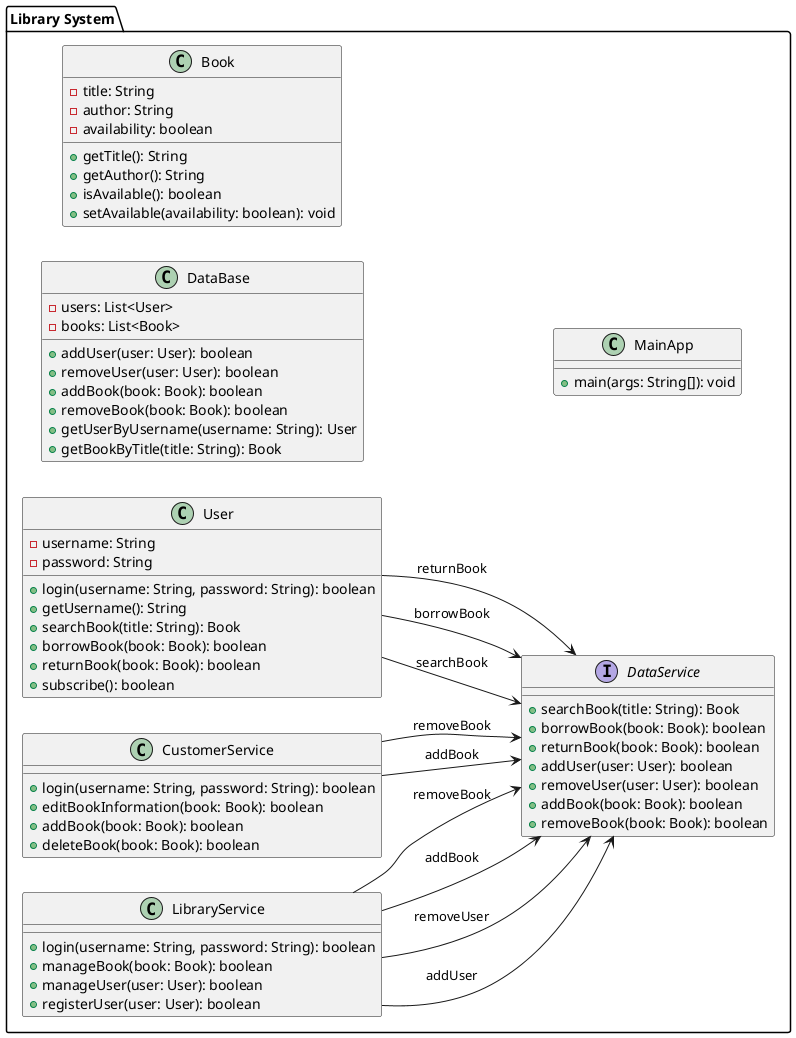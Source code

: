 @startuml
left to right direction

package "Library System" {
    interface DataService {
        + searchBook(title: String): Book
        + borrowBook(book: Book): boolean
        + returnBook(book: Book): boolean
        + addUser(user: User): boolean
        + removeUser(user: User): boolean
        + addBook(book: Book): boolean
        + removeBook(book: Book): boolean
    }

    class DataBase {
        - users: List<User>
        - books: List<Book>
        + addUser(user: User): boolean
        + removeUser(user: User): boolean
        + addBook(book: Book): boolean
        + removeBook(book: Book): boolean
        + getUserByUsername(username: String): User
        + getBookByTitle(title: String): Book
    }

    class User {
        - username: String
        - password: String
        + login(username: String, password: String): boolean
        + getUsername(): String
        + searchBook(title: String): Book
        + borrowBook(book: Book): boolean
        + returnBook(book: Book): boolean
        + subscribe(): boolean
    }

    class Book {
        - title: String
        - author: String
        - availability: boolean
        + getTitle(): String
        + getAuthor(): String
        + isAvailable(): boolean
        + setAvailable(availability: boolean): void
    }

    class CustomerService {
        + login(username: String, password: String): boolean
        + editBookInformation(book: Book): boolean
        + addBook(book: Book): boolean
        + deleteBook(book: Book): boolean
    }

    class LibraryService {
        + login(username: String, password: String): boolean
        + manageBook(book: Book): boolean
        + manageUser(user: User): boolean
        + registerUser(user: User): boolean
    }

    class MainApp {
        + main(args: String[]): void
    }

    User --> DataService: "searchBook"
    User --> DataService: "borrowBook"
    User --> DataService: "returnBook"
    CustomerService --> DataService: "addBook"
    CustomerService --> DataService: "removeBook"
    LibraryService --> DataService: "addUser"
    LibraryService --> DataService: "removeUser"
    LibraryService --> DataService: "addBook"
    LibraryService --> DataService: "removeBook"
}
@enduml